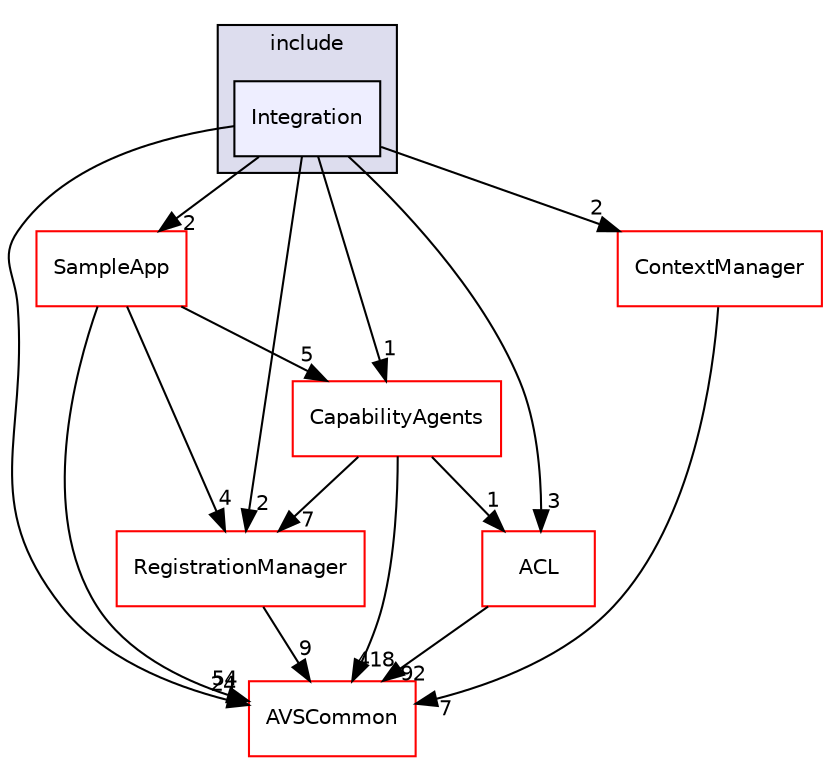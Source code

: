 digraph "/avs-cpp-sdk-tools/cm/autoCM_publicRepo/avs-device-sdk/Integration/include/Integration" {
  compound=true
  node [ fontsize="10", fontname="Helvetica"];
  edge [ labelfontsize="10", labelfontname="Helvetica"];
  subgraph clusterdir_d487033c4cf6e1e6824ef2db7b280e3e {
    graph [ bgcolor="#ddddee", pencolor="black", label="include" fontname="Helvetica", fontsize="10", URL="dir_d487033c4cf6e1e6824ef2db7b280e3e.html"]
  dir_84c9947eba37dd4948f5fc1406e22cb3 [shape=box, label="Integration", style="filled", fillcolor="#eeeeff", pencolor="black", URL="dir_84c9947eba37dd4948f5fc1406e22cb3.html"];
  }
  dir_69fa8d0f4fee2820ffc8601fbf428b42 [shape=box label="SampleApp" fillcolor="white" style="filled" color="red" URL="dir_69fa8d0f4fee2820ffc8601fbf428b42.html"];
  dir_7cf910bd1d7603f12ef47ff650cec893 [shape=box label="CapabilityAgents" fillcolor="white" style="filled" color="red" URL="dir_7cf910bd1d7603f12ef47ff650cec893.html"];
  dir_ed284a04dd0d49c135ac897057737ac2 [shape=box label="ContextManager" fillcolor="white" style="filled" color="red" URL="dir_ed284a04dd0d49c135ac897057737ac2.html"];
  dir_b1dfedc9efa610ba8c818c30206ff41f [shape=box label="ACL" fillcolor="white" style="filled" color="red" URL="dir_b1dfedc9efa610ba8c818c30206ff41f.html"];
  dir_13e65effb2bde530b17b3d5eefcd0266 [shape=box label="AVSCommon" fillcolor="white" style="filled" color="red" URL="dir_13e65effb2bde530b17b3d5eefcd0266.html"];
  dir_b14333b5607b47fe7356eaa790107bd3 [shape=box label="RegistrationManager" fillcolor="white" style="filled" color="red" URL="dir_b14333b5607b47fe7356eaa790107bd3.html"];
  dir_69fa8d0f4fee2820ffc8601fbf428b42->dir_7cf910bd1d7603f12ef47ff650cec893 [headlabel="5", labeldistance=1.5 headhref="dir_000250_000052.html"];
  dir_69fa8d0f4fee2820ffc8601fbf428b42->dir_13e65effb2bde530b17b3d5eefcd0266 [headlabel="54", labeldistance=1.5 headhref="dir_000250_000009.html"];
  dir_69fa8d0f4fee2820ffc8601fbf428b42->dir_b14333b5607b47fe7356eaa790107bd3 [headlabel="4", labeldistance=1.5 headhref="dir_000250_000245.html"];
  dir_7cf910bd1d7603f12ef47ff650cec893->dir_b1dfedc9efa610ba8c818c30206ff41f [headlabel="1", labeldistance=1.5 headhref="dir_000052_000000.html"];
  dir_7cf910bd1d7603f12ef47ff650cec893->dir_13e65effb2bde530b17b3d5eefcd0266 [headlabel="418", labeldistance=1.5 headhref="dir_000052_000009.html"];
  dir_7cf910bd1d7603f12ef47ff650cec893->dir_b14333b5607b47fe7356eaa790107bd3 [headlabel="7", labeldistance=1.5 headhref="dir_000052_000245.html"];
  dir_ed284a04dd0d49c135ac897057737ac2->dir_13e65effb2bde530b17b3d5eefcd0266 [headlabel="7", labeldistance=1.5 headhref="dir_000195_000009.html"];
  dir_b1dfedc9efa610ba8c818c30206ff41f->dir_13e65effb2bde530b17b3d5eefcd0266 [headlabel="92", labeldistance=1.5 headhref="dir_000000_000009.html"];
  dir_b14333b5607b47fe7356eaa790107bd3->dir_13e65effb2bde530b17b3d5eefcd0266 [headlabel="9", labeldistance=1.5 headhref="dir_000245_000009.html"];
  dir_84c9947eba37dd4948f5fc1406e22cb3->dir_69fa8d0f4fee2820ffc8601fbf428b42 [headlabel="2", labeldistance=1.5 headhref="dir_000206_000250.html"];
  dir_84c9947eba37dd4948f5fc1406e22cb3->dir_7cf910bd1d7603f12ef47ff650cec893 [headlabel="1", labeldistance=1.5 headhref="dir_000206_000052.html"];
  dir_84c9947eba37dd4948f5fc1406e22cb3->dir_ed284a04dd0d49c135ac897057737ac2 [headlabel="2", labeldistance=1.5 headhref="dir_000206_000195.html"];
  dir_84c9947eba37dd4948f5fc1406e22cb3->dir_b1dfedc9efa610ba8c818c30206ff41f [headlabel="3", labeldistance=1.5 headhref="dir_000206_000000.html"];
  dir_84c9947eba37dd4948f5fc1406e22cb3->dir_13e65effb2bde530b17b3d5eefcd0266 [headlabel="24", labeldistance=1.5 headhref="dir_000206_000009.html"];
  dir_84c9947eba37dd4948f5fc1406e22cb3->dir_b14333b5607b47fe7356eaa790107bd3 [headlabel="2", labeldistance=1.5 headhref="dir_000206_000245.html"];
}
